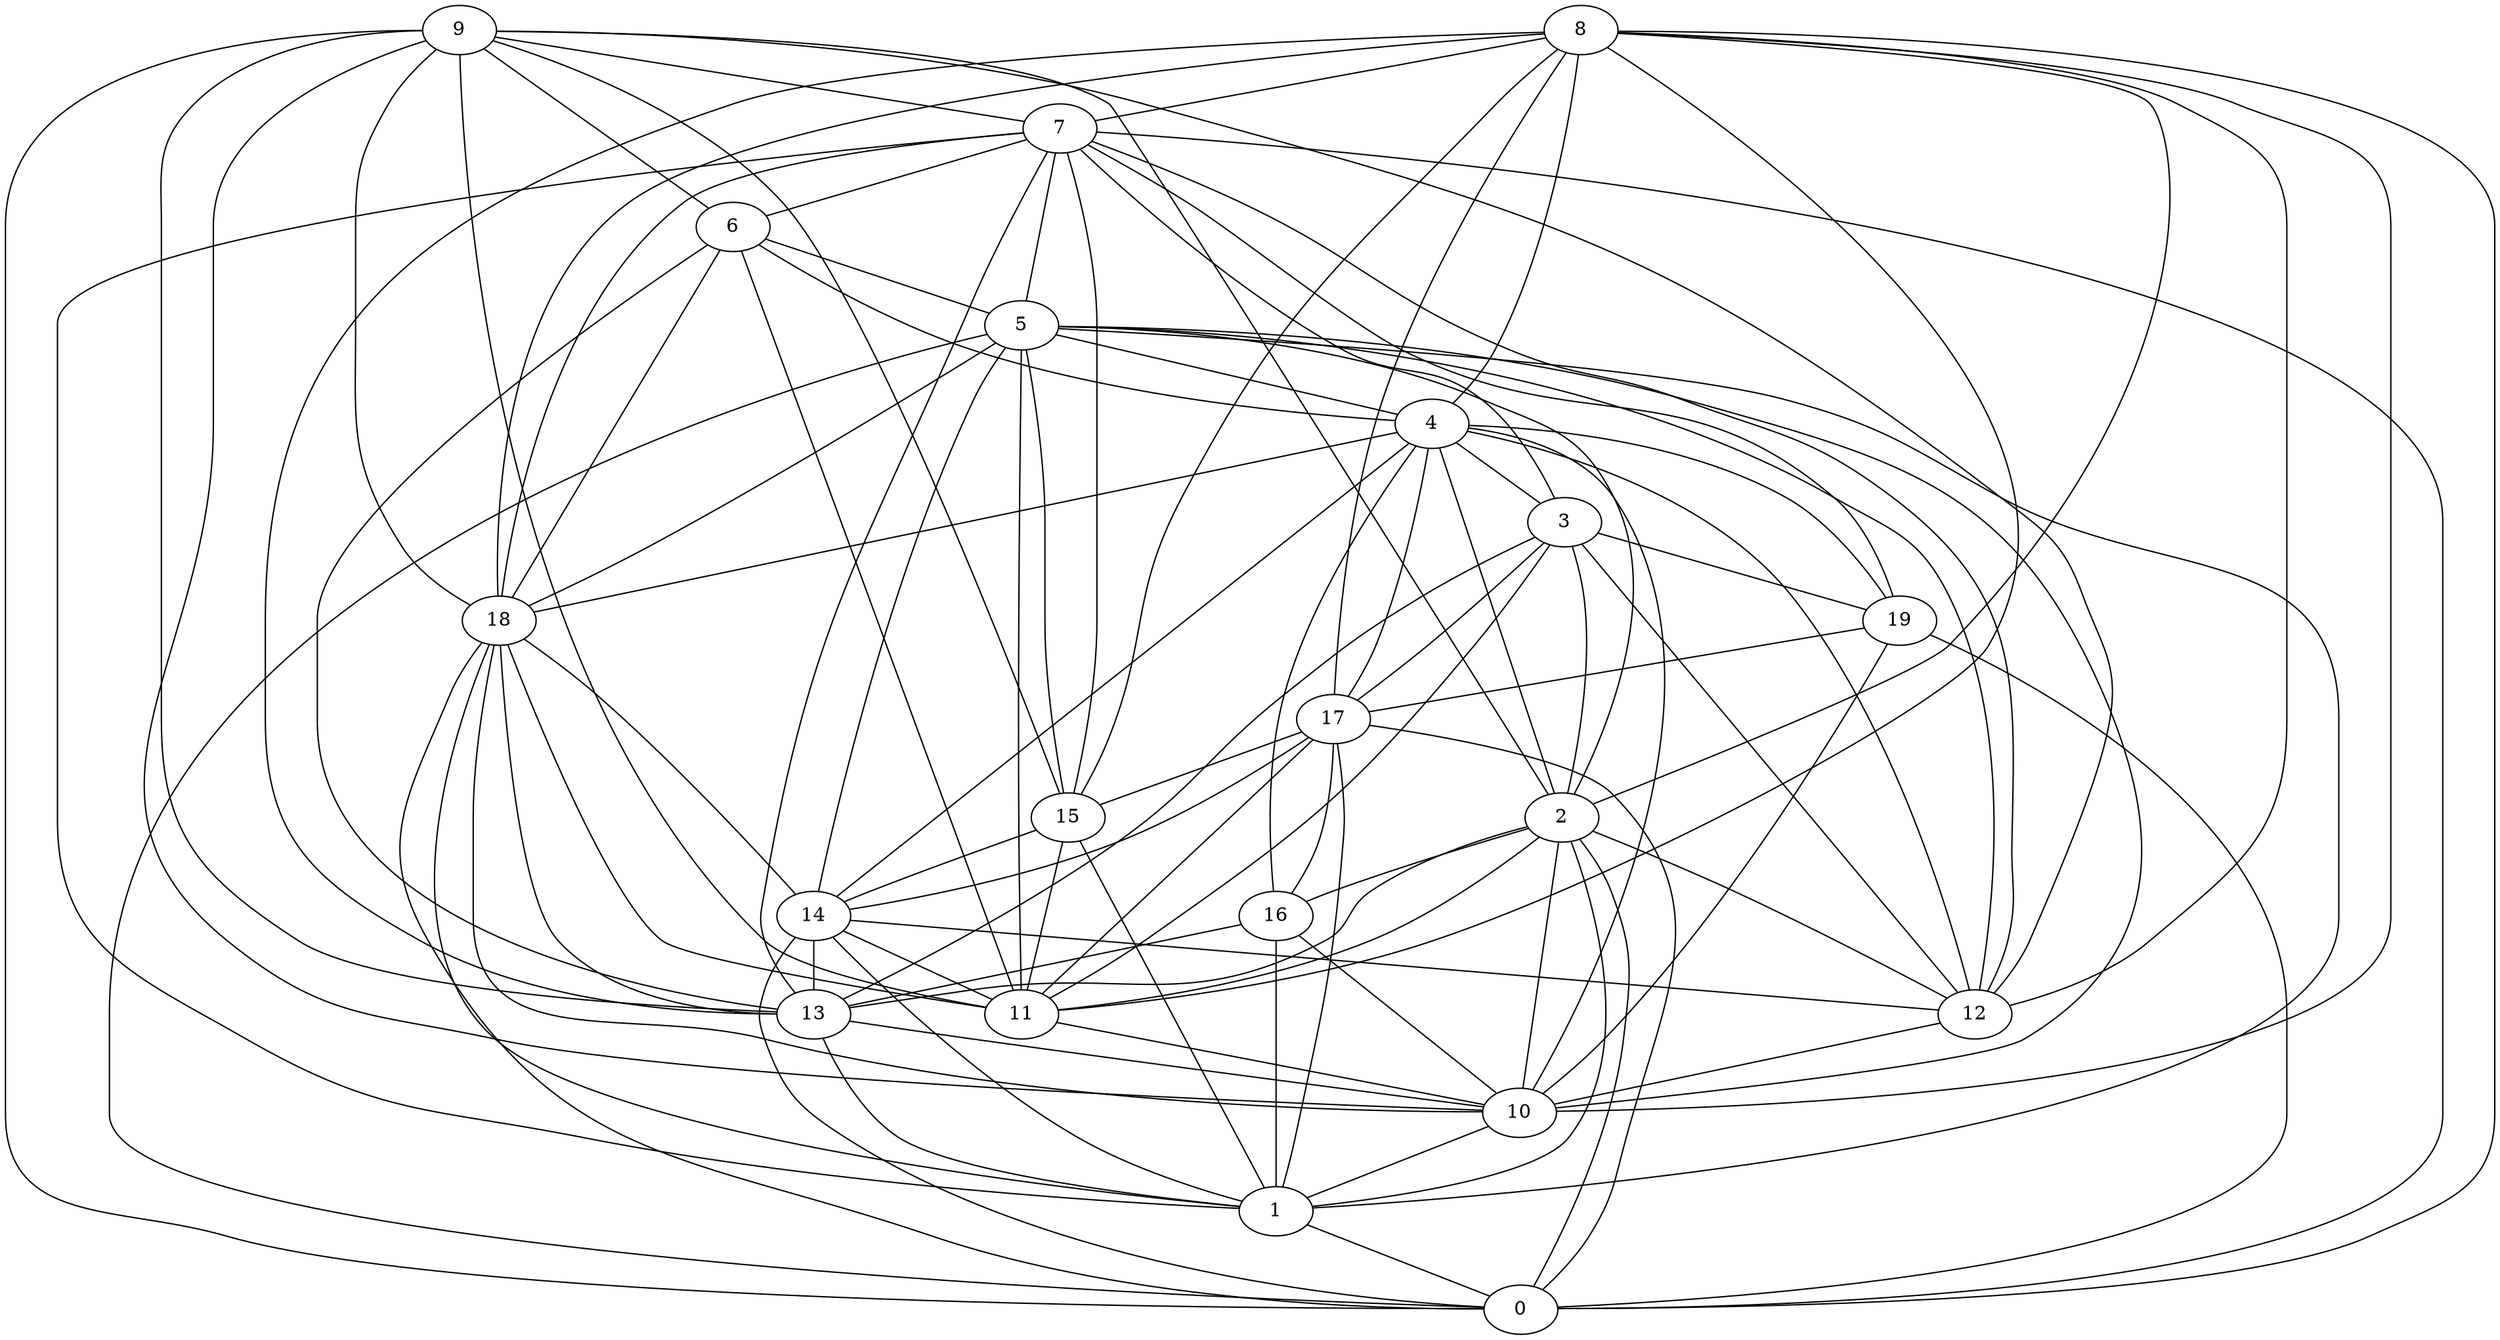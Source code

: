 digraph GG_graph {

subgraph G_graph {
edge [color = black]
"15" -> "11" [dir = none]
"13" -> "10" [dir = none]
"5" -> "15" [dir = none]
"5" -> "10" [dir = none]
"12" -> "10" [dir = none]
"4" -> "14" [dir = none]
"4" -> "10" [dir = none]
"4" -> "3" [dir = none]
"4" -> "16" [dir = none]
"4" -> "2" [dir = none]
"17" -> "11" [dir = none]
"17" -> "16" [dir = none]
"7" -> "0" [dir = none]
"7" -> "13" [dir = none]
"7" -> "1" [dir = none]
"7" -> "3" [dir = none]
"7" -> "6" [dir = none]
"19" -> "17" [dir = none]
"19" -> "0" [dir = none]
"6" -> "4" [dir = none]
"9" -> "12" [dir = none]
"9" -> "15" [dir = none]
"10" -> "1" [dir = none]
"3" -> "12" [dir = none]
"3" -> "11" [dir = none]
"3" -> "13" [dir = none]
"3" -> "17" [dir = none]
"8" -> "4" [dir = none]
"8" -> "2" [dir = none]
"8" -> "17" [dir = none]
"8" -> "7" [dir = none]
"8" -> "15" [dir = none]
"8" -> "10" [dir = none]
"8" -> "0" [dir = none]
"8" -> "18" [dir = none]
"14" -> "1" [dir = none]
"18" -> "11" [dir = none]
"11" -> "10" [dir = none]
"7" -> "5" [dir = none]
"7" -> "12" [dir = none]
"18" -> "10" [dir = none]
"9" -> "7" [dir = none]
"7" -> "19" [dir = none]
"3" -> "2" [dir = none]
"18" -> "1" [dir = none]
"18" -> "13" [dir = none]
"14" -> "13" [dir = none]
"5" -> "2" [dir = none]
"8" -> "12" [dir = none]
"5" -> "4" [dir = none]
"16" -> "1" [dir = none]
"5" -> "1" [dir = none]
"7" -> "18" [dir = none]
"18" -> "14" [dir = none]
"3" -> "19" [dir = none]
"14" -> "11" [dir = none]
"5" -> "11" [dir = none]
"8" -> "11" [dir = none]
"4" -> "18" [dir = none]
"6" -> "13" [dir = none]
"5" -> "12" [dir = none]
"4" -> "12" [dir = none]
"9" -> "13" [dir = none]
"17" -> "0" [dir = none]
"2" -> "11" [dir = none]
"1" -> "0" [dir = none]
"9" -> "2" [dir = none]
"16" -> "10" [dir = none]
"4" -> "17" [dir = none]
"8" -> "13" [dir = none]
"5" -> "18" [dir = none]
"9" -> "18" [dir = none]
"2" -> "1" [dir = none]
"17" -> "14" [dir = none]
"13" -> "1" [dir = none]
"5" -> "0" [dir = none]
"14" -> "12" [dir = none]
"2" -> "12" [dir = none]
"5" -> "14" [dir = none]
"9" -> "10" [dir = none]
"14" -> "0" [dir = none]
"2" -> "0" [dir = none]
"19" -> "10" [dir = none]
"2" -> "16" [dir = none]
"9" -> "0" [dir = none]
"4" -> "19" [dir = none]
"9" -> "11" [dir = none]
"17" -> "15" [dir = none]
"6" -> "18" [dir = none]
"15" -> "1" [dir = none]
"6" -> "11" [dir = none]
"7" -> "15" [dir = none]
"17" -> "1" [dir = none]
"16" -> "13" [dir = none]
"9" -> "6" [dir = none]
"2" -> "13" [dir = none]
"15" -> "14" [dir = none]
"18" -> "0" [dir = none]
"2" -> "10" [dir = none]
"6" -> "5" [dir = none]
}

}

